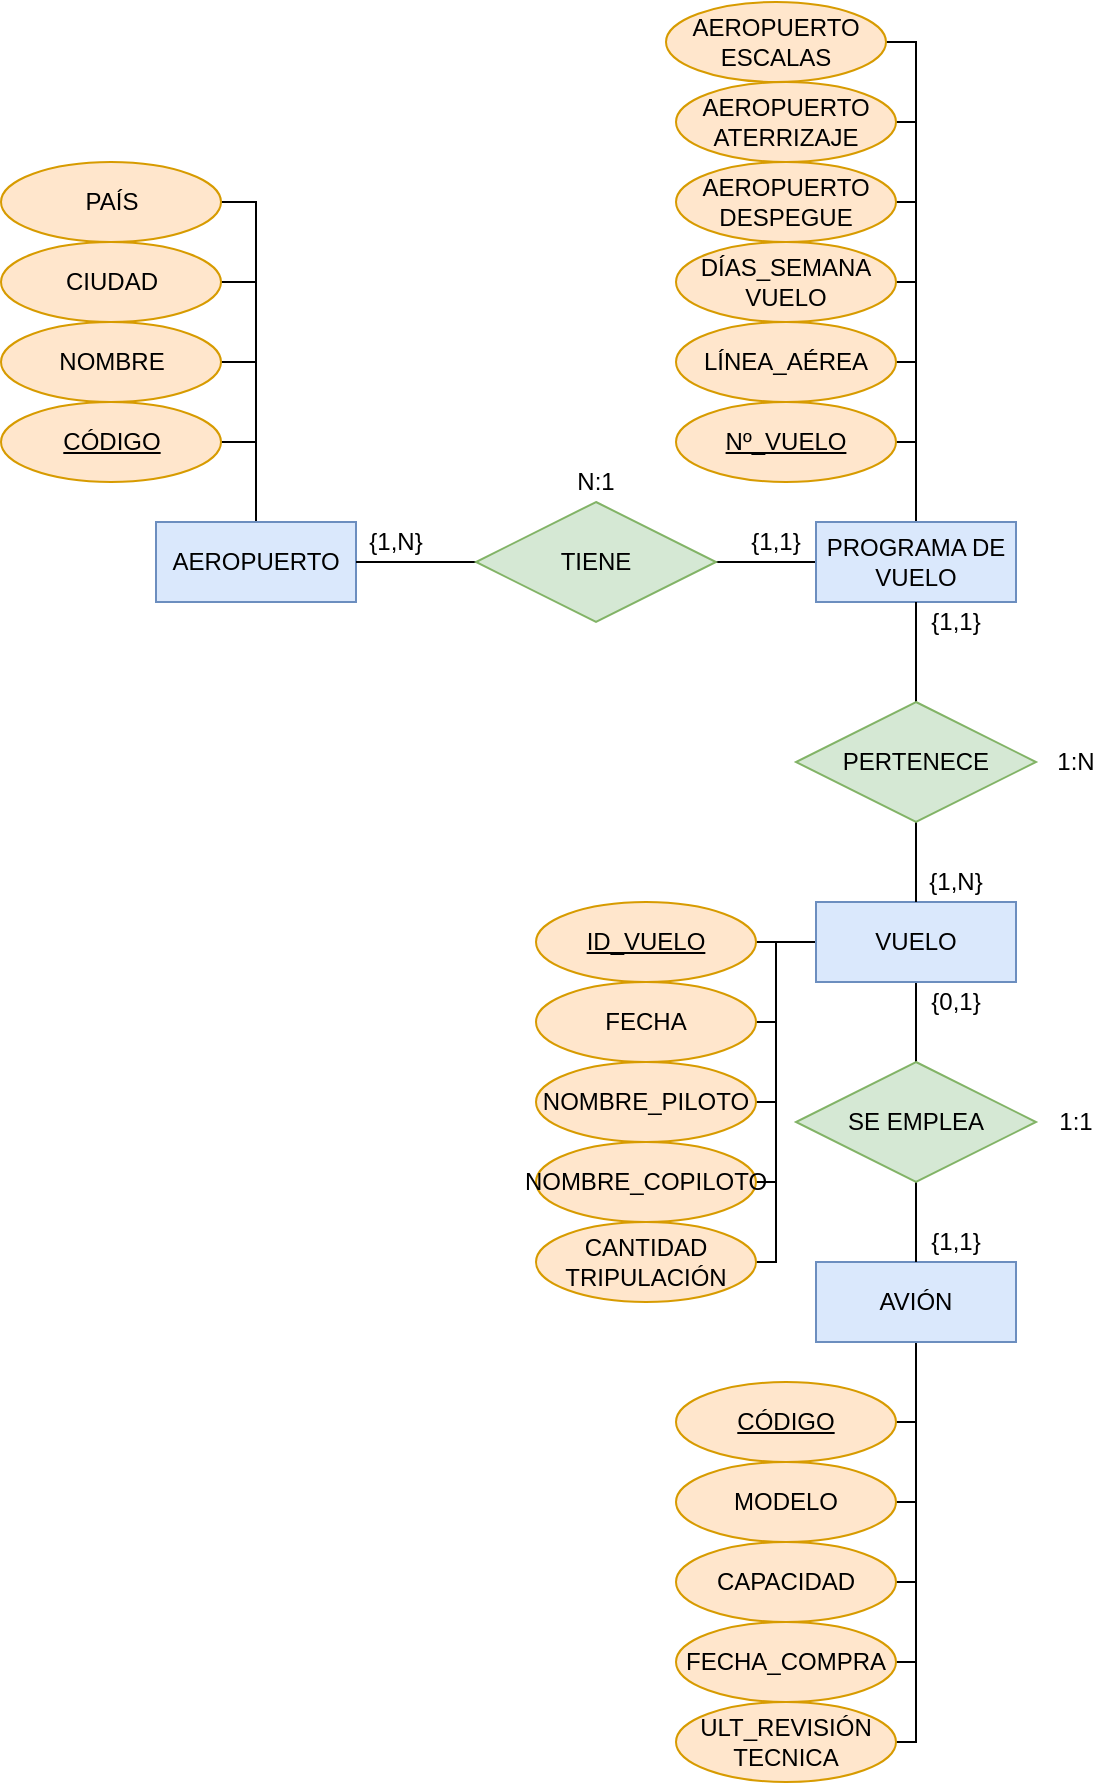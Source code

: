 <mxfile version="13.9.1" type="github">
  <diagram id="u0rU5J1bADTjxajE3t6j" name="Page-1">
    <mxGraphModel dx="981" dy="481" grid="1" gridSize="10" guides="1" tooltips="1" connect="1" arrows="1" fold="1" page="1" pageScale="1" pageWidth="827" pageHeight="1169" math="0" shadow="0">
      <root>
        <mxCell id="0" />
        <mxCell id="1" parent="0" />
        <mxCell id="oVFu0z2K6xMMtM1_5Rjc-47" style="edgeStyle=orthogonalEdgeStyle;rounded=0;orthogonalLoop=1;jettySize=auto;html=1;exitX=0.5;exitY=0;exitDx=0;exitDy=0;entryX=1;entryY=0.5;entryDx=0;entryDy=0;endArrow=none;endFill=0;" edge="1" parent="1" source="oVFu0z2K6xMMtM1_5Rjc-1" target="oVFu0z2K6xMMtM1_5Rjc-46">
          <mxGeometry relative="1" as="geometry">
            <Array as="points">
              <mxPoint x="320" y="140" />
            </Array>
          </mxGeometry>
        </mxCell>
        <mxCell id="oVFu0z2K6xMMtM1_5Rjc-48" style="edgeStyle=orthogonalEdgeStyle;rounded=0;orthogonalLoop=1;jettySize=auto;html=1;exitX=0.5;exitY=0;exitDx=0;exitDy=0;entryX=1;entryY=0.5;entryDx=0;entryDy=0;endArrow=none;endFill=0;" edge="1" parent="1" source="oVFu0z2K6xMMtM1_5Rjc-1" target="oVFu0z2K6xMMtM1_5Rjc-45">
          <mxGeometry relative="1" as="geometry">
            <Array as="points">
              <mxPoint x="320" y="180" />
            </Array>
          </mxGeometry>
        </mxCell>
        <mxCell id="oVFu0z2K6xMMtM1_5Rjc-49" style="edgeStyle=orthogonalEdgeStyle;rounded=0;orthogonalLoop=1;jettySize=auto;html=1;exitX=0.5;exitY=0;exitDx=0;exitDy=0;entryX=1;entryY=0.5;entryDx=0;entryDy=0;endArrow=none;endFill=0;" edge="1" parent="1" source="oVFu0z2K6xMMtM1_5Rjc-1" target="oVFu0z2K6xMMtM1_5Rjc-44">
          <mxGeometry relative="1" as="geometry">
            <Array as="points">
              <mxPoint x="320" y="220" />
            </Array>
          </mxGeometry>
        </mxCell>
        <mxCell id="oVFu0z2K6xMMtM1_5Rjc-50" style="edgeStyle=orthogonalEdgeStyle;rounded=0;orthogonalLoop=1;jettySize=auto;html=1;exitX=0.5;exitY=0;exitDx=0;exitDy=0;entryX=1;entryY=0.5;entryDx=0;entryDy=0;endArrow=none;endFill=0;" edge="1" parent="1" source="oVFu0z2K6xMMtM1_5Rjc-1" target="oVFu0z2K6xMMtM1_5Rjc-3">
          <mxGeometry relative="1" as="geometry">
            <Array as="points">
              <mxPoint x="320" y="260" />
            </Array>
          </mxGeometry>
        </mxCell>
        <mxCell id="oVFu0z2K6xMMtM1_5Rjc-1" value="AEROPUERTO" style="whiteSpace=wrap;html=1;align=center;fillColor=#dae8fc;strokeColor=#6c8ebf;" vertex="1" parent="1">
          <mxGeometry x="270" y="300" width="100" height="40" as="geometry" />
        </mxCell>
        <mxCell id="oVFu0z2K6xMMtM1_5Rjc-10" style="edgeStyle=orthogonalEdgeStyle;rounded=0;orthogonalLoop=1;jettySize=auto;html=1;exitX=0;exitY=0.5;exitDx=0;exitDy=0;endArrow=none;endFill=0;" edge="1" parent="1" source="oVFu0z2K6xMMtM1_5Rjc-2" target="oVFu0z2K6xMMtM1_5Rjc-1">
          <mxGeometry relative="1" as="geometry" />
        </mxCell>
        <mxCell id="oVFu0z2K6xMMtM1_5Rjc-11" style="edgeStyle=orthogonalEdgeStyle;rounded=0;orthogonalLoop=1;jettySize=auto;html=1;exitX=1;exitY=0.5;exitDx=0;exitDy=0;endArrow=none;endFill=0;" edge="1" parent="1" source="oVFu0z2K6xMMtM1_5Rjc-2" target="oVFu0z2K6xMMtM1_5Rjc-6">
          <mxGeometry relative="1" as="geometry" />
        </mxCell>
        <mxCell id="oVFu0z2K6xMMtM1_5Rjc-2" value="TIENE" style="shape=rhombus;perimeter=rhombusPerimeter;whiteSpace=wrap;html=1;align=center;fillColor=#d5e8d4;strokeColor=#82b366;" vertex="1" parent="1">
          <mxGeometry x="430" y="290" width="120" height="60" as="geometry" />
        </mxCell>
        <mxCell id="oVFu0z2K6xMMtM1_5Rjc-3" value="CÓDIGO" style="ellipse;whiteSpace=wrap;html=1;align=center;fillColor=#ffe6cc;strokeColor=#d79b00;fontStyle=4" vertex="1" parent="1">
          <mxGeometry x="192.5" y="240" width="110" height="40" as="geometry" />
        </mxCell>
        <mxCell id="oVFu0z2K6xMMtM1_5Rjc-4" value="N:1" style="text;html=1;strokeColor=none;fillColor=none;align=center;verticalAlign=middle;whiteSpace=wrap;rounded=0;" vertex="1" parent="1">
          <mxGeometry x="470" y="270" width="40" height="20" as="geometry" />
        </mxCell>
        <mxCell id="oVFu0z2K6xMMtM1_5Rjc-5" value="{1,N}" style="text;html=1;strokeColor=none;fillColor=none;align=center;verticalAlign=middle;whiteSpace=wrap;rounded=0;" vertex="1" parent="1">
          <mxGeometry x="370" y="300" width="40" height="20" as="geometry" />
        </mxCell>
        <mxCell id="oVFu0z2K6xMMtM1_5Rjc-55" style="edgeStyle=orthogonalEdgeStyle;rounded=0;orthogonalLoop=1;jettySize=auto;html=1;exitX=0.5;exitY=0;exitDx=0;exitDy=0;entryX=1;entryY=0.5;entryDx=0;entryDy=0;endArrow=none;endFill=0;" edge="1" parent="1" source="oVFu0z2K6xMMtM1_5Rjc-6" target="oVFu0z2K6xMMtM1_5Rjc-54">
          <mxGeometry relative="1" as="geometry">
            <Array as="points">
              <mxPoint x="650" y="100" />
            </Array>
          </mxGeometry>
        </mxCell>
        <mxCell id="oVFu0z2K6xMMtM1_5Rjc-56" style="edgeStyle=orthogonalEdgeStyle;rounded=0;orthogonalLoop=1;jettySize=auto;html=1;exitX=0.5;exitY=0;exitDx=0;exitDy=0;entryX=1;entryY=0.5;entryDx=0;entryDy=0;endArrow=none;endFill=0;" edge="1" parent="1" source="oVFu0z2K6xMMtM1_5Rjc-6" target="oVFu0z2K6xMMtM1_5Rjc-53">
          <mxGeometry relative="1" as="geometry">
            <Array as="points">
              <mxPoint x="650" y="140" />
            </Array>
          </mxGeometry>
        </mxCell>
        <mxCell id="oVFu0z2K6xMMtM1_5Rjc-57" style="edgeStyle=orthogonalEdgeStyle;rounded=0;orthogonalLoop=1;jettySize=auto;html=1;exitX=0.5;exitY=0;exitDx=0;exitDy=0;entryX=1;entryY=0.5;entryDx=0;entryDy=0;endArrow=none;endFill=0;" edge="1" parent="1" source="oVFu0z2K6xMMtM1_5Rjc-6" target="oVFu0z2K6xMMtM1_5Rjc-52">
          <mxGeometry relative="1" as="geometry">
            <Array as="points">
              <mxPoint x="650" y="180" />
            </Array>
          </mxGeometry>
        </mxCell>
        <mxCell id="oVFu0z2K6xMMtM1_5Rjc-58" style="edgeStyle=orthogonalEdgeStyle;rounded=0;orthogonalLoop=1;jettySize=auto;html=1;exitX=0.5;exitY=0;exitDx=0;exitDy=0;entryX=1;entryY=0.5;entryDx=0;entryDy=0;endArrow=none;endFill=0;" edge="1" parent="1" source="oVFu0z2K6xMMtM1_5Rjc-6" target="oVFu0z2K6xMMtM1_5Rjc-51">
          <mxGeometry relative="1" as="geometry">
            <Array as="points">
              <mxPoint x="650" y="220" />
            </Array>
          </mxGeometry>
        </mxCell>
        <mxCell id="oVFu0z2K6xMMtM1_5Rjc-59" style="edgeStyle=orthogonalEdgeStyle;rounded=0;orthogonalLoop=1;jettySize=auto;html=1;exitX=0.5;exitY=0;exitDx=0;exitDy=0;entryX=1;entryY=0.5;entryDx=0;entryDy=0;endArrow=none;endFill=0;" edge="1" parent="1" source="oVFu0z2K6xMMtM1_5Rjc-6" target="oVFu0z2K6xMMtM1_5Rjc-19">
          <mxGeometry relative="1" as="geometry">
            <Array as="points">
              <mxPoint x="650" y="260" />
            </Array>
          </mxGeometry>
        </mxCell>
        <mxCell id="oVFu0z2K6xMMtM1_5Rjc-61" style="edgeStyle=orthogonalEdgeStyle;rounded=0;orthogonalLoop=1;jettySize=auto;html=1;exitX=0.5;exitY=0;exitDx=0;exitDy=0;entryX=1;entryY=0.5;entryDx=0;entryDy=0;endArrow=none;endFill=0;" edge="1" parent="1" source="oVFu0z2K6xMMtM1_5Rjc-6" target="oVFu0z2K6xMMtM1_5Rjc-60">
          <mxGeometry relative="1" as="geometry">
            <Array as="points">
              <mxPoint x="650" y="60" />
            </Array>
          </mxGeometry>
        </mxCell>
        <mxCell id="oVFu0z2K6xMMtM1_5Rjc-6" value="PROGRAMA DE VUELO" style="whiteSpace=wrap;html=1;align=center;fillColor=#dae8fc;strokeColor=#6c8ebf;" vertex="1" parent="1">
          <mxGeometry x="600" y="300" width="100" height="40" as="geometry" />
        </mxCell>
        <mxCell id="oVFu0z2K6xMMtM1_5Rjc-9" value="{1,1}" style="text;html=1;strokeColor=none;fillColor=none;align=center;verticalAlign=middle;whiteSpace=wrap;rounded=0;" vertex="1" parent="1">
          <mxGeometry x="560" y="300" width="40" height="20" as="geometry" />
        </mxCell>
        <mxCell id="oVFu0z2K6xMMtM1_5Rjc-27" style="edgeStyle=orthogonalEdgeStyle;rounded=0;orthogonalLoop=1;jettySize=auto;html=1;exitX=0.5;exitY=1;exitDx=0;exitDy=0;entryX=0.5;entryY=0;entryDx=0;entryDy=0;endArrow=none;endFill=0;" edge="1" parent="1" source="oVFu0z2K6xMMtM1_5Rjc-16" target="oVFu0z2K6xMMtM1_5Rjc-26">
          <mxGeometry relative="1" as="geometry" />
        </mxCell>
        <mxCell id="oVFu0z2K6xMMtM1_5Rjc-67" style="edgeStyle=orthogonalEdgeStyle;rounded=0;orthogonalLoop=1;jettySize=auto;html=1;exitX=0;exitY=0.5;exitDx=0;exitDy=0;entryX=1;entryY=0.5;entryDx=0;entryDy=0;endArrow=none;endFill=0;" edge="1" parent="1" source="oVFu0z2K6xMMtM1_5Rjc-16" target="oVFu0z2K6xMMtM1_5Rjc-62">
          <mxGeometry relative="1" as="geometry" />
        </mxCell>
        <mxCell id="oVFu0z2K6xMMtM1_5Rjc-68" style="edgeStyle=orthogonalEdgeStyle;rounded=0;orthogonalLoop=1;jettySize=auto;html=1;exitX=0;exitY=0.5;exitDx=0;exitDy=0;entryX=1;entryY=0.5;entryDx=0;entryDy=0;endArrow=none;endFill=0;" edge="1" parent="1" source="oVFu0z2K6xMMtM1_5Rjc-16" target="oVFu0z2K6xMMtM1_5Rjc-63">
          <mxGeometry relative="1" as="geometry" />
        </mxCell>
        <mxCell id="oVFu0z2K6xMMtM1_5Rjc-69" style="edgeStyle=orthogonalEdgeStyle;rounded=0;orthogonalLoop=1;jettySize=auto;html=1;exitX=0;exitY=0.5;exitDx=0;exitDy=0;entryX=1;entryY=0.5;entryDx=0;entryDy=0;endArrow=none;endFill=0;" edge="1" parent="1" source="oVFu0z2K6xMMtM1_5Rjc-16" target="oVFu0z2K6xMMtM1_5Rjc-64">
          <mxGeometry relative="1" as="geometry">
            <Array as="points">
              <mxPoint x="580" y="510" />
              <mxPoint x="580" y="590" />
            </Array>
          </mxGeometry>
        </mxCell>
        <mxCell id="oVFu0z2K6xMMtM1_5Rjc-70" style="edgeStyle=orthogonalEdgeStyle;rounded=0;orthogonalLoop=1;jettySize=auto;html=1;exitX=0;exitY=0.5;exitDx=0;exitDy=0;entryX=1;entryY=0.5;entryDx=0;entryDy=0;endArrow=none;endFill=0;" edge="1" parent="1" source="oVFu0z2K6xMMtM1_5Rjc-16" target="oVFu0z2K6xMMtM1_5Rjc-65">
          <mxGeometry relative="1" as="geometry">
            <Array as="points">
              <mxPoint x="580" y="510" />
              <mxPoint x="580" y="630" />
            </Array>
          </mxGeometry>
        </mxCell>
        <mxCell id="oVFu0z2K6xMMtM1_5Rjc-71" style="edgeStyle=orthogonalEdgeStyle;rounded=0;orthogonalLoop=1;jettySize=auto;html=1;exitX=0;exitY=0.5;exitDx=0;exitDy=0;entryX=1;entryY=0.5;entryDx=0;entryDy=0;endArrow=none;endFill=0;" edge="1" parent="1" source="oVFu0z2K6xMMtM1_5Rjc-16" target="oVFu0z2K6xMMtM1_5Rjc-66">
          <mxGeometry relative="1" as="geometry">
            <Array as="points">
              <mxPoint x="580" y="510" />
              <mxPoint x="580" y="670" />
            </Array>
          </mxGeometry>
        </mxCell>
        <mxCell id="oVFu0z2K6xMMtM1_5Rjc-16" value="VUELO" style="whiteSpace=wrap;html=1;align=center;fillColor=#dae8fc;strokeColor=#6c8ebf;" vertex="1" parent="1">
          <mxGeometry x="600" y="490" width="100" height="40" as="geometry" />
        </mxCell>
        <mxCell id="oVFu0z2K6xMMtM1_5Rjc-38" style="edgeStyle=orthogonalEdgeStyle;rounded=0;orthogonalLoop=1;jettySize=auto;html=1;exitX=0.5;exitY=1;exitDx=0;exitDy=0;entryX=1;entryY=0.5;entryDx=0;entryDy=0;endArrow=none;endFill=0;" edge="1" parent="1" source="oVFu0z2K6xMMtM1_5Rjc-17" target="oVFu0z2K6xMMtM1_5Rjc-37">
          <mxGeometry relative="1" as="geometry">
            <Array as="points">
              <mxPoint x="650" y="910" />
            </Array>
          </mxGeometry>
        </mxCell>
        <mxCell id="oVFu0z2K6xMMtM1_5Rjc-39" style="edgeStyle=orthogonalEdgeStyle;rounded=0;orthogonalLoop=1;jettySize=auto;html=1;exitX=0.5;exitY=1;exitDx=0;exitDy=0;entryX=1;entryY=0.5;entryDx=0;entryDy=0;endArrow=none;endFill=0;" edge="1" parent="1" source="oVFu0z2K6xMMtM1_5Rjc-17" target="oVFu0z2K6xMMtM1_5Rjc-18">
          <mxGeometry relative="1" as="geometry">
            <Array as="points">
              <mxPoint x="650" y="750" />
            </Array>
          </mxGeometry>
        </mxCell>
        <mxCell id="oVFu0z2K6xMMtM1_5Rjc-40" style="edgeStyle=orthogonalEdgeStyle;rounded=0;orthogonalLoop=1;jettySize=auto;html=1;exitX=0.5;exitY=1;exitDx=0;exitDy=0;entryX=1;entryY=0.5;entryDx=0;entryDy=0;endArrow=none;endFill=0;" edge="1" parent="1" source="oVFu0z2K6xMMtM1_5Rjc-17" target="oVFu0z2K6xMMtM1_5Rjc-34">
          <mxGeometry relative="1" as="geometry">
            <Array as="points">
              <mxPoint x="650" y="790" />
            </Array>
          </mxGeometry>
        </mxCell>
        <mxCell id="oVFu0z2K6xMMtM1_5Rjc-41" style="edgeStyle=orthogonalEdgeStyle;rounded=0;orthogonalLoop=1;jettySize=auto;html=1;entryX=1;entryY=0.5;entryDx=0;entryDy=0;endArrow=none;endFill=0;" edge="1" parent="1" source="oVFu0z2K6xMMtM1_5Rjc-17" target="oVFu0z2K6xMMtM1_5Rjc-35">
          <mxGeometry relative="1" as="geometry">
            <Array as="points">
              <mxPoint x="650" y="830" />
            </Array>
          </mxGeometry>
        </mxCell>
        <mxCell id="oVFu0z2K6xMMtM1_5Rjc-42" style="edgeStyle=orthogonalEdgeStyle;rounded=0;orthogonalLoop=1;jettySize=auto;html=1;exitX=0.5;exitY=1;exitDx=0;exitDy=0;entryX=1;entryY=0.5;entryDx=0;entryDy=0;endArrow=none;endFill=0;" edge="1" parent="1" source="oVFu0z2K6xMMtM1_5Rjc-17" target="oVFu0z2K6xMMtM1_5Rjc-36">
          <mxGeometry relative="1" as="geometry">
            <Array as="points">
              <mxPoint x="650" y="870" />
            </Array>
          </mxGeometry>
        </mxCell>
        <mxCell id="oVFu0z2K6xMMtM1_5Rjc-17" value="AVIÓN" style="whiteSpace=wrap;html=1;align=center;fillColor=#dae8fc;strokeColor=#6c8ebf;" vertex="1" parent="1">
          <mxGeometry x="600" y="670" width="100" height="40" as="geometry" />
        </mxCell>
        <mxCell id="oVFu0z2K6xMMtM1_5Rjc-18" value="CÓDIGO" style="ellipse;whiteSpace=wrap;html=1;align=center;fillColor=#ffe6cc;strokeColor=#d79b00;fontStyle=4" vertex="1" parent="1">
          <mxGeometry x="530" y="730" width="110" height="40" as="geometry" />
        </mxCell>
        <mxCell id="oVFu0z2K6xMMtM1_5Rjc-19" value="Nº_VUELO" style="ellipse;whiteSpace=wrap;html=1;align=center;fillColor=#ffe6cc;strokeColor=#d79b00;fontStyle=4" vertex="1" parent="1">
          <mxGeometry x="530" y="240" width="110" height="40" as="geometry" />
        </mxCell>
        <mxCell id="oVFu0z2K6xMMtM1_5Rjc-21" style="edgeStyle=orthogonalEdgeStyle;rounded=0;orthogonalLoop=1;jettySize=auto;html=1;exitX=0.5;exitY=1;exitDx=0;exitDy=0;entryX=0.5;entryY=0;entryDx=0;entryDy=0;endArrow=none;endFill=0;" edge="1" parent="1" source="oVFu0z2K6xMMtM1_5Rjc-20" target="oVFu0z2K6xMMtM1_5Rjc-16">
          <mxGeometry relative="1" as="geometry" />
        </mxCell>
        <mxCell id="oVFu0z2K6xMMtM1_5Rjc-22" style="edgeStyle=orthogonalEdgeStyle;rounded=0;orthogonalLoop=1;jettySize=auto;html=1;exitX=0.5;exitY=0;exitDx=0;exitDy=0;entryX=0.5;entryY=1;entryDx=0;entryDy=0;endArrow=none;endFill=0;" edge="1" parent="1" source="oVFu0z2K6xMMtM1_5Rjc-20" target="oVFu0z2K6xMMtM1_5Rjc-6">
          <mxGeometry relative="1" as="geometry" />
        </mxCell>
        <mxCell id="oVFu0z2K6xMMtM1_5Rjc-20" value="PERTENECE" style="shape=rhombus;perimeter=rhombusPerimeter;whiteSpace=wrap;html=1;align=center;fillColor=#d5e8d4;strokeColor=#82b366;" vertex="1" parent="1">
          <mxGeometry x="590" y="390" width="120" height="60" as="geometry" />
        </mxCell>
        <mxCell id="oVFu0z2K6xMMtM1_5Rjc-23" value="{1,N}" style="text;html=1;strokeColor=none;fillColor=none;align=center;verticalAlign=middle;whiteSpace=wrap;rounded=0;" vertex="1" parent="1">
          <mxGeometry x="650" y="470" width="40" height="20" as="geometry" />
        </mxCell>
        <mxCell id="oVFu0z2K6xMMtM1_5Rjc-24" value="{1,1}" style="text;html=1;strokeColor=none;fillColor=none;align=center;verticalAlign=middle;whiteSpace=wrap;rounded=0;" vertex="1" parent="1">
          <mxGeometry x="650" y="340" width="40" height="20" as="geometry" />
        </mxCell>
        <mxCell id="oVFu0z2K6xMMtM1_5Rjc-25" value="1:N" style="text;html=1;strokeColor=none;fillColor=none;align=center;verticalAlign=middle;whiteSpace=wrap;rounded=0;" vertex="1" parent="1">
          <mxGeometry x="710" y="410" width="40" height="20" as="geometry" />
        </mxCell>
        <mxCell id="oVFu0z2K6xMMtM1_5Rjc-28" style="edgeStyle=orthogonalEdgeStyle;rounded=0;orthogonalLoop=1;jettySize=auto;html=1;exitX=0.5;exitY=1;exitDx=0;exitDy=0;entryX=0.5;entryY=0;entryDx=0;entryDy=0;endArrow=none;endFill=0;" edge="1" parent="1" source="oVFu0z2K6xMMtM1_5Rjc-26" target="oVFu0z2K6xMMtM1_5Rjc-17">
          <mxGeometry relative="1" as="geometry" />
        </mxCell>
        <mxCell id="oVFu0z2K6xMMtM1_5Rjc-26" value="SE EMPLEA" style="shape=rhombus;perimeter=rhombusPerimeter;whiteSpace=wrap;html=1;align=center;fillColor=#d5e8d4;strokeColor=#82b366;" vertex="1" parent="1">
          <mxGeometry x="590" y="570" width="120" height="60" as="geometry" />
        </mxCell>
        <mxCell id="oVFu0z2K6xMMtM1_5Rjc-29" value="{0,1}" style="text;html=1;strokeColor=none;fillColor=none;align=center;verticalAlign=middle;whiteSpace=wrap;rounded=0;" vertex="1" parent="1">
          <mxGeometry x="650" y="530" width="40" height="20" as="geometry" />
        </mxCell>
        <mxCell id="oVFu0z2K6xMMtM1_5Rjc-30" value="{1,1}" style="text;html=1;strokeColor=none;fillColor=none;align=center;verticalAlign=middle;whiteSpace=wrap;rounded=0;" vertex="1" parent="1">
          <mxGeometry x="650" y="650" width="40" height="20" as="geometry" />
        </mxCell>
        <mxCell id="oVFu0z2K6xMMtM1_5Rjc-31" value="1:1" style="text;html=1;strokeColor=none;fillColor=none;align=center;verticalAlign=middle;whiteSpace=wrap;rounded=0;" vertex="1" parent="1">
          <mxGeometry x="710" y="590" width="40" height="20" as="geometry" />
        </mxCell>
        <mxCell id="oVFu0z2K6xMMtM1_5Rjc-34" value="MODELO" style="ellipse;whiteSpace=wrap;html=1;align=center;fillColor=#ffe6cc;strokeColor=#d79b00;fontStyle=0" vertex="1" parent="1">
          <mxGeometry x="530" y="770" width="110" height="40" as="geometry" />
        </mxCell>
        <mxCell id="oVFu0z2K6xMMtM1_5Rjc-35" value="CAPACIDAD" style="ellipse;whiteSpace=wrap;html=1;align=center;fillColor=#ffe6cc;strokeColor=#d79b00;fontStyle=0" vertex="1" parent="1">
          <mxGeometry x="530" y="810" width="110" height="40" as="geometry" />
        </mxCell>
        <mxCell id="oVFu0z2K6xMMtM1_5Rjc-36" value="FECHA_COMPRA" style="ellipse;whiteSpace=wrap;html=1;align=center;fillColor=#ffe6cc;strokeColor=#d79b00;fontStyle=0" vertex="1" parent="1">
          <mxGeometry x="530" y="850" width="110" height="40" as="geometry" />
        </mxCell>
        <mxCell id="oVFu0z2K6xMMtM1_5Rjc-37" value="ULT_REVISIÓN TECNICA" style="ellipse;whiteSpace=wrap;html=1;align=center;fillColor=#ffe6cc;strokeColor=#d79b00;fontStyle=0" vertex="1" parent="1">
          <mxGeometry x="530" y="890" width="110" height="40" as="geometry" />
        </mxCell>
        <mxCell id="oVFu0z2K6xMMtM1_5Rjc-44" value="NOMBRE" style="ellipse;whiteSpace=wrap;html=1;align=center;fillColor=#ffe6cc;strokeColor=#d79b00;fontStyle=0" vertex="1" parent="1">
          <mxGeometry x="192.5" y="200" width="110" height="40" as="geometry" />
        </mxCell>
        <mxCell id="oVFu0z2K6xMMtM1_5Rjc-45" value="CIUDAD" style="ellipse;whiteSpace=wrap;html=1;align=center;fillColor=#ffe6cc;strokeColor=#d79b00;fontStyle=0" vertex="1" parent="1">
          <mxGeometry x="192.5" y="160" width="110" height="40" as="geometry" />
        </mxCell>
        <mxCell id="oVFu0z2K6xMMtM1_5Rjc-46" value="PAÍS" style="ellipse;whiteSpace=wrap;html=1;align=center;fillColor=#ffe6cc;strokeColor=#d79b00;fontStyle=0" vertex="1" parent="1">
          <mxGeometry x="192.5" y="120" width="110" height="40" as="geometry" />
        </mxCell>
        <mxCell id="oVFu0z2K6xMMtM1_5Rjc-51" value="LÍNEA_AÉREA" style="ellipse;whiteSpace=wrap;html=1;align=center;fillColor=#ffe6cc;strokeColor=#d79b00;fontStyle=0" vertex="1" parent="1">
          <mxGeometry x="530" y="200" width="110" height="40" as="geometry" />
        </mxCell>
        <mxCell id="oVFu0z2K6xMMtM1_5Rjc-52" value="DÍAS_SEMANA&lt;br&gt;VUELO" style="ellipse;whiteSpace=wrap;html=1;align=center;fillColor=#ffe6cc;strokeColor=#d79b00;fontStyle=0" vertex="1" parent="1">
          <mxGeometry x="530" y="160" width="110" height="40" as="geometry" />
        </mxCell>
        <mxCell id="oVFu0z2K6xMMtM1_5Rjc-53" value="AEROPUERTO DESPEGUE" style="ellipse;whiteSpace=wrap;html=1;align=center;fillColor=#ffe6cc;strokeColor=#d79b00;fontStyle=0" vertex="1" parent="1">
          <mxGeometry x="530" y="120" width="110" height="40" as="geometry" />
        </mxCell>
        <mxCell id="oVFu0z2K6xMMtM1_5Rjc-54" value="AEROPUERTO ATERRIZAJE" style="ellipse;whiteSpace=wrap;html=1;align=center;fillColor=#ffe6cc;strokeColor=#d79b00;fontStyle=0" vertex="1" parent="1">
          <mxGeometry x="530" y="80" width="110" height="40" as="geometry" />
        </mxCell>
        <mxCell id="oVFu0z2K6xMMtM1_5Rjc-60" value="AEROPUERTO ESCALAS" style="ellipse;whiteSpace=wrap;html=1;align=center;fillColor=#ffe6cc;strokeColor=#d79b00;fontStyle=0" vertex="1" parent="1">
          <mxGeometry x="525" y="40" width="110" height="40" as="geometry" />
        </mxCell>
        <mxCell id="oVFu0z2K6xMMtM1_5Rjc-62" value="ID_VUELO" style="ellipse;whiteSpace=wrap;html=1;align=center;fillColor=#ffe6cc;strokeColor=#d79b00;fontStyle=4" vertex="1" parent="1">
          <mxGeometry x="460" y="490" width="110" height="40" as="geometry" />
        </mxCell>
        <mxCell id="oVFu0z2K6xMMtM1_5Rjc-63" value="FECHA" style="ellipse;whiteSpace=wrap;html=1;align=center;fillColor=#ffe6cc;strokeColor=#d79b00;fontStyle=0" vertex="1" parent="1">
          <mxGeometry x="460" y="530" width="110" height="40" as="geometry" />
        </mxCell>
        <mxCell id="oVFu0z2K6xMMtM1_5Rjc-64" value="NOMBRE_PILOTO" style="ellipse;whiteSpace=wrap;html=1;align=center;fillColor=#ffe6cc;strokeColor=#d79b00;fontStyle=0" vertex="1" parent="1">
          <mxGeometry x="460" y="570" width="110" height="40" as="geometry" />
        </mxCell>
        <mxCell id="oVFu0z2K6xMMtM1_5Rjc-65" value="NOMBRE_COPILOTO" style="ellipse;whiteSpace=wrap;html=1;align=center;fillColor=#ffe6cc;strokeColor=#d79b00;fontStyle=0" vertex="1" parent="1">
          <mxGeometry x="460" y="610" width="110" height="40" as="geometry" />
        </mxCell>
        <mxCell id="oVFu0z2K6xMMtM1_5Rjc-66" value="CANTIDAD TRIPULACIÓN" style="ellipse;whiteSpace=wrap;html=1;align=center;fillColor=#ffe6cc;strokeColor=#d79b00;fontStyle=0" vertex="1" parent="1">
          <mxGeometry x="460" y="650" width="110" height="40" as="geometry" />
        </mxCell>
      </root>
    </mxGraphModel>
  </diagram>
</mxfile>
